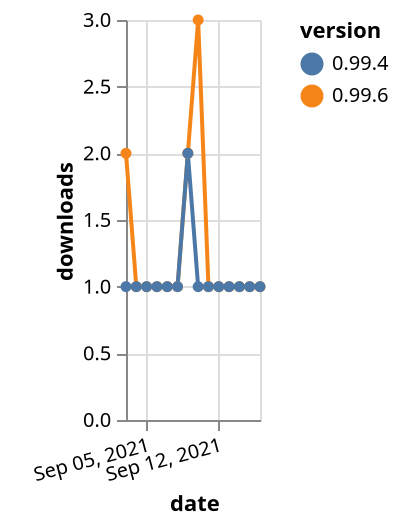 {"$schema": "https://vega.github.io/schema/vega-lite/v5.json", "description": "A simple bar chart with embedded data.", "data": {"values": [{"date": "2021-09-03", "total": 186, "delta": 2, "version": "0.99.6"}, {"date": "2021-09-04", "total": 187, "delta": 1, "version": "0.99.6"}, {"date": "2021-09-05", "total": 188, "delta": 1, "version": "0.99.6"}, {"date": "2021-09-06", "total": 189, "delta": 1, "version": "0.99.6"}, {"date": "2021-09-07", "total": 190, "delta": 1, "version": "0.99.6"}, {"date": "2021-09-08", "total": 191, "delta": 1, "version": "0.99.6"}, {"date": "2021-09-09", "total": 193, "delta": 2, "version": "0.99.6"}, {"date": "2021-09-10", "total": 196, "delta": 3, "version": "0.99.6"}, {"date": "2021-09-11", "total": 197, "delta": 1, "version": "0.99.6"}, {"date": "2021-09-12", "total": 198, "delta": 1, "version": "0.99.6"}, {"date": "2021-09-13", "total": 199, "delta": 1, "version": "0.99.6"}, {"date": "2021-09-14", "total": 200, "delta": 1, "version": "0.99.6"}, {"date": "2021-09-15", "total": 201, "delta": 1, "version": "0.99.6"}, {"date": "2021-09-16", "total": 202, "delta": 1, "version": "0.99.6"}, {"date": "2021-09-03", "total": 146, "delta": 1, "version": "0.99.4"}, {"date": "2021-09-04", "total": 147, "delta": 1, "version": "0.99.4"}, {"date": "2021-09-05", "total": 148, "delta": 1, "version": "0.99.4"}, {"date": "2021-09-06", "total": 149, "delta": 1, "version": "0.99.4"}, {"date": "2021-09-07", "total": 150, "delta": 1, "version": "0.99.4"}, {"date": "2021-09-08", "total": 151, "delta": 1, "version": "0.99.4"}, {"date": "2021-09-09", "total": 153, "delta": 2, "version": "0.99.4"}, {"date": "2021-09-10", "total": 154, "delta": 1, "version": "0.99.4"}, {"date": "2021-09-11", "total": 155, "delta": 1, "version": "0.99.4"}, {"date": "2021-09-12", "total": 156, "delta": 1, "version": "0.99.4"}, {"date": "2021-09-13", "total": 157, "delta": 1, "version": "0.99.4"}, {"date": "2021-09-14", "total": 158, "delta": 1, "version": "0.99.4"}, {"date": "2021-09-15", "total": 159, "delta": 1, "version": "0.99.4"}, {"date": "2021-09-16", "total": 160, "delta": 1, "version": "0.99.4"}]}, "width": "container", "mark": {"type": "line", "point": {"filled": true}}, "encoding": {"x": {"field": "date", "type": "temporal", "timeUnit": "yearmonthdate", "title": "date", "axis": {"labelAngle": -15}}, "y": {"field": "delta", "type": "quantitative", "title": "downloads"}, "color": {"field": "version", "type": "nominal"}, "tooltip": {"field": "delta"}}}